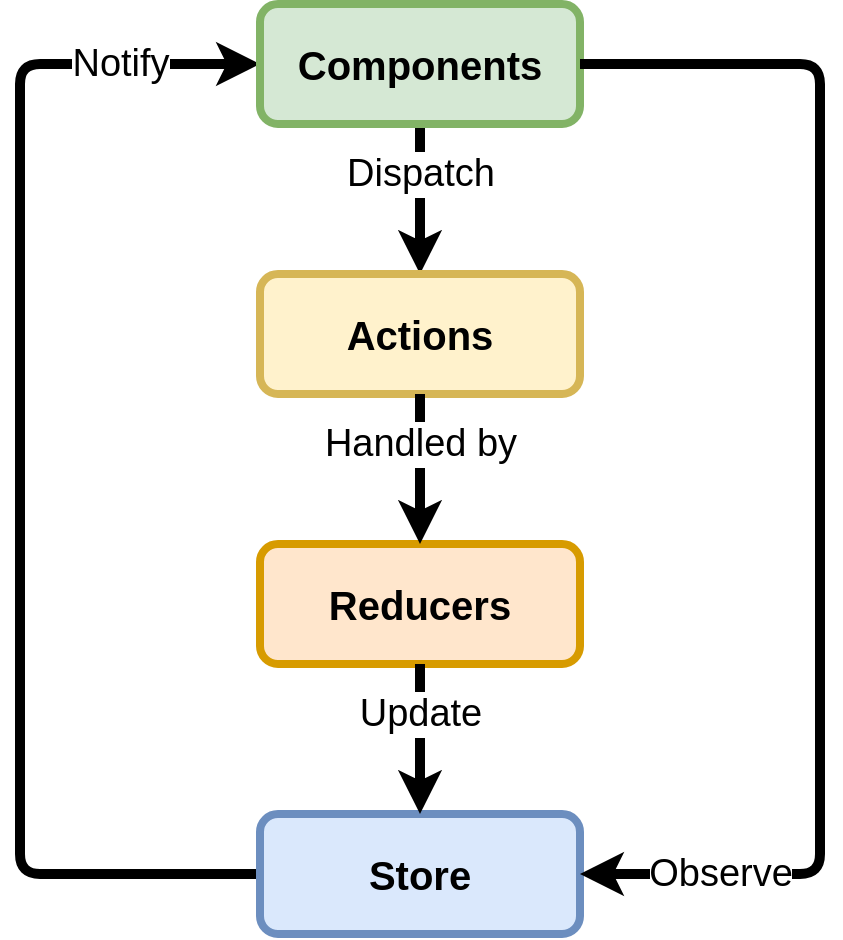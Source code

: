 <mxfile version="10.6.3" type="device"><diagram id="L021duv6d0My1r8Vrdy2" name="Page-1"><mxGraphModel dx="1394" dy="727" grid="1" gridSize="10" guides="1" tooltips="1" connect="1" arrows="1" fold="1" page="1" pageScale="1" pageWidth="850" pageHeight="1100" math="0" shadow="0"><root><mxCell id="0"/><mxCell id="1" parent="0"/><mxCell id="mMVikYR8oslA3tgBHy7K-6" value="" style="edgeStyle=segmentEdgeStyle;endArrow=classic;html=1;strokeWidth=5;" parent="1" source="ruT8nqe-tHhTHaNI9a-2-1" target="ruT8nqe-tHhTHaNI9a-2-2" edge="1"><mxGeometry width="50" height="50" relative="1" as="geometry"><mxPoint x="495" y="420" as="sourcePoint"/><mxPoint x="355" y="420" as="targetPoint"/></mxGeometry></mxCell><mxCell id="ruT8nqe-tHhTHaNI9a-2-5" value="&lt;font style=&quot;font-size: 19px&quot;&gt;Dispatch&lt;br&gt;&lt;/font&gt;" style="text;html=1;resizable=0;points=[];align=center;verticalAlign=middle;labelBackgroundColor=#ffffff;" parent="mMVikYR8oslA3tgBHy7K-6" vertex="1" connectable="0"><mxGeometry x="-0.327" relative="1" as="geometry"><mxPoint as="offset"/></mxGeometry></mxCell><mxCell id="mMVikYR8oslA3tgBHy7K-7" value="" style="edgeStyle=segmentEdgeStyle;endArrow=classic;html=1;strokeWidth=5;" parent="1" source="ruT8nqe-tHhTHaNI9a-2-4" target="ruT8nqe-tHhTHaNI9a-2-1" edge="1"><mxGeometry width="50" height="50" relative="1" as="geometry"><mxPoint x="90" y="390.179" as="sourcePoint"/><mxPoint x="165" y="230" as="targetPoint"/><Array as="points"><mxPoint x="240" y="475"/><mxPoint x="240" y="70"/></Array></mxGeometry></mxCell><mxCell id="ruT8nqe-tHhTHaNI9a-2-16" value="&lt;font style=&quot;font-size: 19px&quot;&gt;Notify&lt;/font&gt;" style="text;html=1;resizable=0;points=[];align=center;verticalAlign=middle;labelBackgroundColor=#ffffff;" parent="mMVikYR8oslA3tgBHy7K-7" vertex="1" connectable="0"><mxGeometry x="0.415" y="2" relative="1" as="geometry"><mxPoint x="52" y="-69" as="offset"/></mxGeometry></mxCell><mxCell id="ruT8nqe-tHhTHaNI9a-2-1" value="&lt;font style=&quot;font-size: 20px&quot;&gt;&lt;b&gt;Components&lt;/b&gt;&lt;/font&gt;" style="rounded=1;whiteSpace=wrap;html=1;strokeWidth=4;fillColor=#d5e8d4;strokeColor=#82b366;" parent="1" vertex="1"><mxGeometry x="360" y="40" width="160" height="60" as="geometry"/></mxCell><mxCell id="ruT8nqe-tHhTHaNI9a-2-2" value="&lt;font style=&quot;font-size: 20px&quot;&gt;&lt;b&gt;Actions&lt;br&gt;&lt;/b&gt;&lt;/font&gt;" style="rounded=1;whiteSpace=wrap;html=1;strokeWidth=4;fillColor=#fff2cc;strokeColor=#d6b656;" parent="1" vertex="1"><mxGeometry x="360" y="175" width="160" height="60" as="geometry"/></mxCell><mxCell id="ruT8nqe-tHhTHaNI9a-2-3" value="&lt;font style=&quot;font-size: 20px&quot;&gt;&lt;b&gt;Reducers&lt;br&gt;&lt;/b&gt;&lt;/font&gt;" style="rounded=1;whiteSpace=wrap;html=1;strokeWidth=4;fillColor=#ffe6cc;strokeColor=#d79b00;" parent="1" vertex="1"><mxGeometry x="360" y="310" width="160" height="60" as="geometry"/></mxCell><mxCell id="ruT8nqe-tHhTHaNI9a-2-4" value="&lt;font style=&quot;font-size: 20px&quot;&gt;&lt;b&gt;Store&lt;br&gt;&lt;/b&gt;&lt;/font&gt;" style="rounded=1;whiteSpace=wrap;html=1;strokeWidth=4;fillColor=#dae8fc;strokeColor=#6c8ebf;" parent="1" vertex="1"><mxGeometry x="360" y="445" width="160" height="60" as="geometry"/></mxCell><mxCell id="ruT8nqe-tHhTHaNI9a-2-12" value="" style="edgeStyle=segmentEdgeStyle;endArrow=classic;html=1;strokeWidth=5;" parent="1" source="ruT8nqe-tHhTHaNI9a-2-2" target="ruT8nqe-tHhTHaNI9a-2-3" edge="1"><mxGeometry width="50" height="50" relative="1" as="geometry"><mxPoint x="462.5" y="110" as="sourcePoint"/><mxPoint x="462.5" y="185" as="targetPoint"/><Array as="points"/></mxGeometry></mxCell><mxCell id="ruT8nqe-tHhTHaNI9a-2-13" value="&lt;font style=&quot;font-size: 19px&quot;&gt;Handled by&lt;br&gt;&lt;/font&gt;" style="text;html=1;resizable=0;points=[];align=center;verticalAlign=middle;labelBackgroundColor=#ffffff;" parent="ruT8nqe-tHhTHaNI9a-2-12" vertex="1" connectable="0"><mxGeometry x="-0.327" relative="1" as="geometry"><mxPoint as="offset"/></mxGeometry></mxCell><mxCell id="ruT8nqe-tHhTHaNI9a-2-14" value="" style="edgeStyle=segmentEdgeStyle;endArrow=classic;html=1;strokeWidth=5;" parent="1" source="ruT8nqe-tHhTHaNI9a-2-3" target="ruT8nqe-tHhTHaNI9a-2-4" edge="1"><mxGeometry width="50" height="50" relative="1" as="geometry"><mxPoint x="290" y="480" as="sourcePoint"/><mxPoint x="462.5" y="320" as="targetPoint"/><Array as="points"/></mxGeometry></mxCell><mxCell id="ruT8nqe-tHhTHaNI9a-2-15" value="&lt;font style=&quot;font-size: 19px&quot;&gt;Update&lt;br&gt;&lt;/font&gt;" style="text;html=1;resizable=0;points=[];align=center;verticalAlign=middle;labelBackgroundColor=#ffffff;" parent="ruT8nqe-tHhTHaNI9a-2-14" vertex="1" connectable="0"><mxGeometry x="-0.327" relative="1" as="geometry"><mxPoint as="offset"/></mxGeometry></mxCell><mxCell id="ruT8nqe-tHhTHaNI9a-2-17" value="" style="edgeStyle=segmentEdgeStyle;endArrow=classic;html=1;strokeWidth=5;" parent="1" source="ruT8nqe-tHhTHaNI9a-2-1" target="ruT8nqe-tHhTHaNI9a-2-4" edge="1"><mxGeometry width="50" height="50" relative="1" as="geometry"><mxPoint x="740" y="505" as="sourcePoint"/><mxPoint x="740" y="100" as="targetPoint"/><Array as="points"><mxPoint x="640" y="70"/><mxPoint x="640" y="475"/></Array></mxGeometry></mxCell><mxCell id="ruT8nqe-tHhTHaNI9a-2-19" value="&lt;font style=&quot;font-size: 19px&quot;&gt;Observe&lt;/font&gt;" style="text;html=1;resizable=0;points=[];align=center;verticalAlign=middle;labelBackgroundColor=#ffffff;" parent="ruT8nqe-tHhTHaNI9a-2-17" vertex="1" connectable="0"><mxGeometry x="-0.908" y="2" relative="1" as="geometry"><mxPoint x="40" y="407" as="offset"/></mxGeometry></mxCell></root></mxGraphModel></diagram></mxfile>
